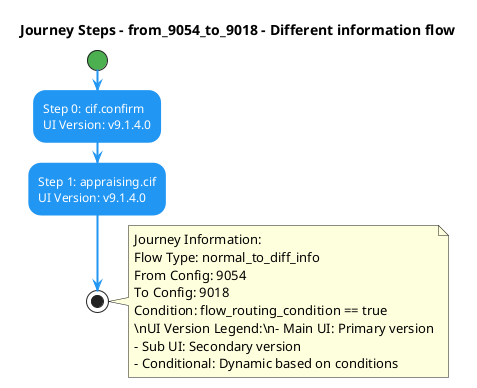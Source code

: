 @startuml
!$THEME = "materia"

!if %not(%variable_exists("$BGCOLOR"))
!$BGCOLOR = "transparent"
!endif

skinparam backgroundColor $BGCOLOR
skinparam useBetaStyle false

!$BLUE = "#2196F3"
!$GREEN = "#4CAF50"
!$ORANGE = "#fd7e14"
!$RED = "#e51c23"
!$PRIMARY = "#2196F3"
!$SUCCESS = "#4CAF50"
!$WARNING = "#ff9800"
!$DANGER = "#e51c23"
!$WHITE = "#FFF"
!$DARK = "#222"

skinparam activity {
  BackgroundColor $PRIMARY
  BorderColor $BLUE
  FontColor $WHITE
  StartColor $SUCCESS
  EndColor $DANGER
  DiamondBackgroundColor $WARNING
  DiamondBorderColor $ORANGE
  DiamondFontColor $DARK
}

skinparam arrow {
  Color $PRIMARY
  FontColor $DARK
  Thickness 2
}

title Journey Steps - from_9054_to_9018 - Different information flow

start
:Step 0: cif.confirm\nUI Version: v9.1.4.0;

:Step 1: appraising.cif\nUI Version: v9.1.4.0;

stop

note right
Journey Information:
Flow Type: normal_to_diff_info
From Config: 9054
To Config: 9018
Condition: flow_routing_condition == true
\nUI Version Legend:\n- Main UI: Primary version
- Sub UI: Secondary version
- Conditional: Dynamic based on conditions
end note

@enduml
